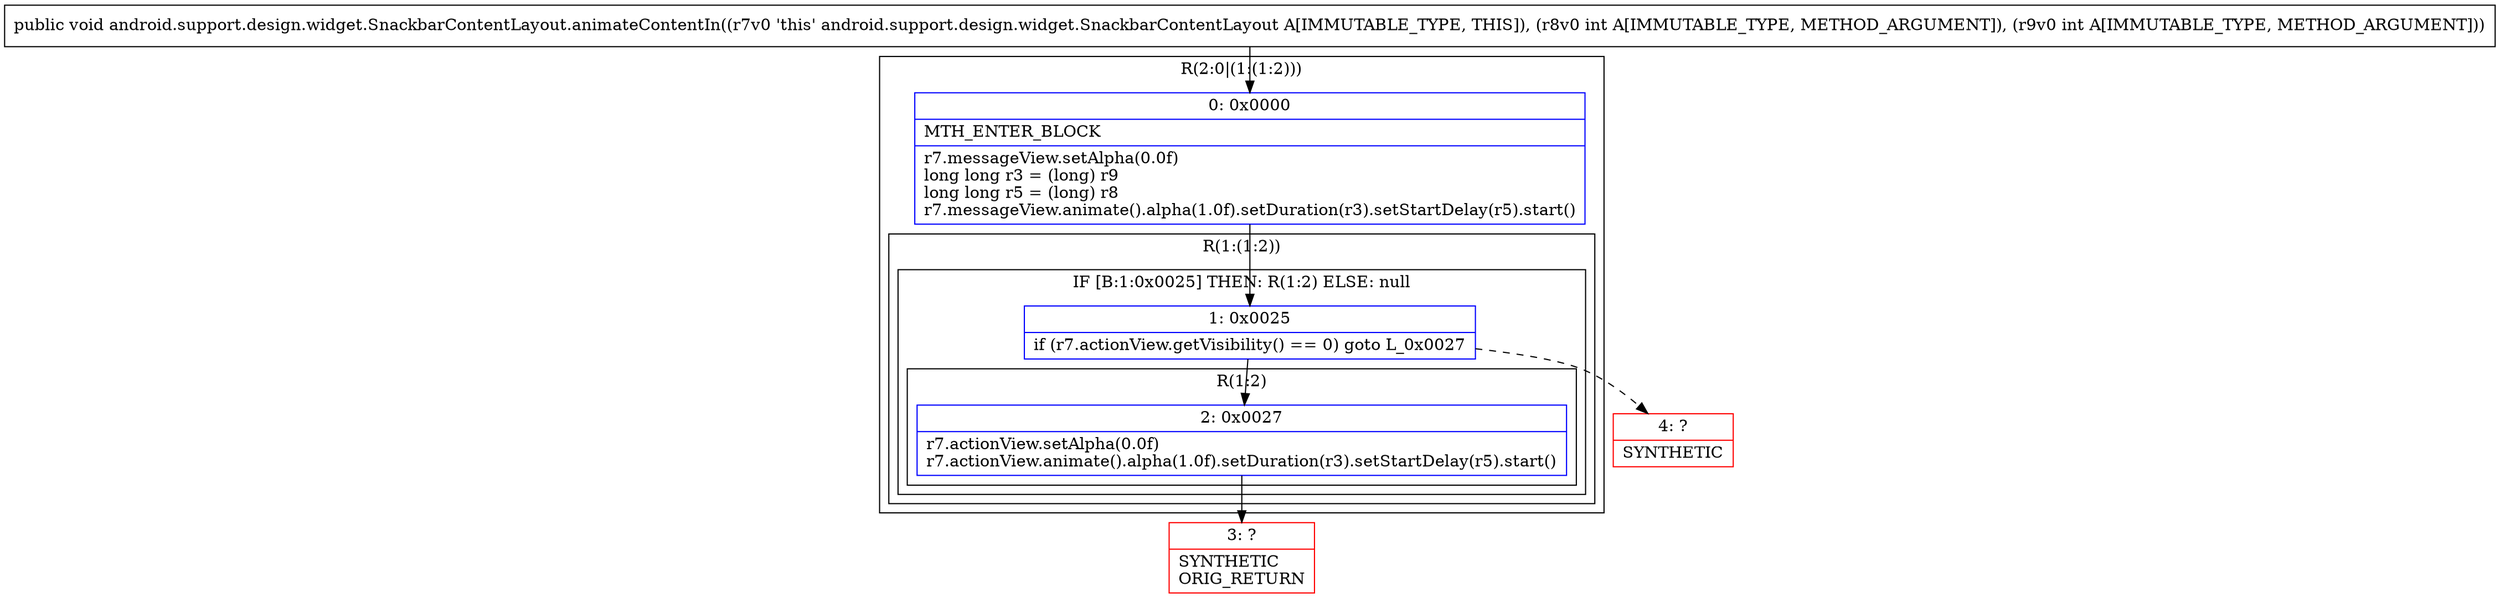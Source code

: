 digraph "CFG forandroid.support.design.widget.SnackbarContentLayout.animateContentIn(II)V" {
subgraph cluster_Region_195027456 {
label = "R(2:0|(1:(1:2)))";
node [shape=record,color=blue];
Node_0 [shape=record,label="{0\:\ 0x0000|MTH_ENTER_BLOCK\l|r7.messageView.setAlpha(0.0f)\llong long r3 = (long) r9\llong long r5 = (long) r8\lr7.messageView.animate().alpha(1.0f).setDuration(r3).setStartDelay(r5).start()\l}"];
subgraph cluster_Region_136712681 {
label = "R(1:(1:2))";
node [shape=record,color=blue];
subgraph cluster_IfRegion_1360985015 {
label = "IF [B:1:0x0025] THEN: R(1:2) ELSE: null";
node [shape=record,color=blue];
Node_1 [shape=record,label="{1\:\ 0x0025|if (r7.actionView.getVisibility() == 0) goto L_0x0027\l}"];
subgraph cluster_Region_2105172214 {
label = "R(1:2)";
node [shape=record,color=blue];
Node_2 [shape=record,label="{2\:\ 0x0027|r7.actionView.setAlpha(0.0f)\lr7.actionView.animate().alpha(1.0f).setDuration(r3).setStartDelay(r5).start()\l}"];
}
}
}
}
Node_3 [shape=record,color=red,label="{3\:\ ?|SYNTHETIC\lORIG_RETURN\l}"];
Node_4 [shape=record,color=red,label="{4\:\ ?|SYNTHETIC\l}"];
MethodNode[shape=record,label="{public void android.support.design.widget.SnackbarContentLayout.animateContentIn((r7v0 'this' android.support.design.widget.SnackbarContentLayout A[IMMUTABLE_TYPE, THIS]), (r8v0 int A[IMMUTABLE_TYPE, METHOD_ARGUMENT]), (r9v0 int A[IMMUTABLE_TYPE, METHOD_ARGUMENT])) }"];
MethodNode -> Node_0;
Node_0 -> Node_1;
Node_1 -> Node_2;
Node_1 -> Node_4[style=dashed];
Node_2 -> Node_3;
}

